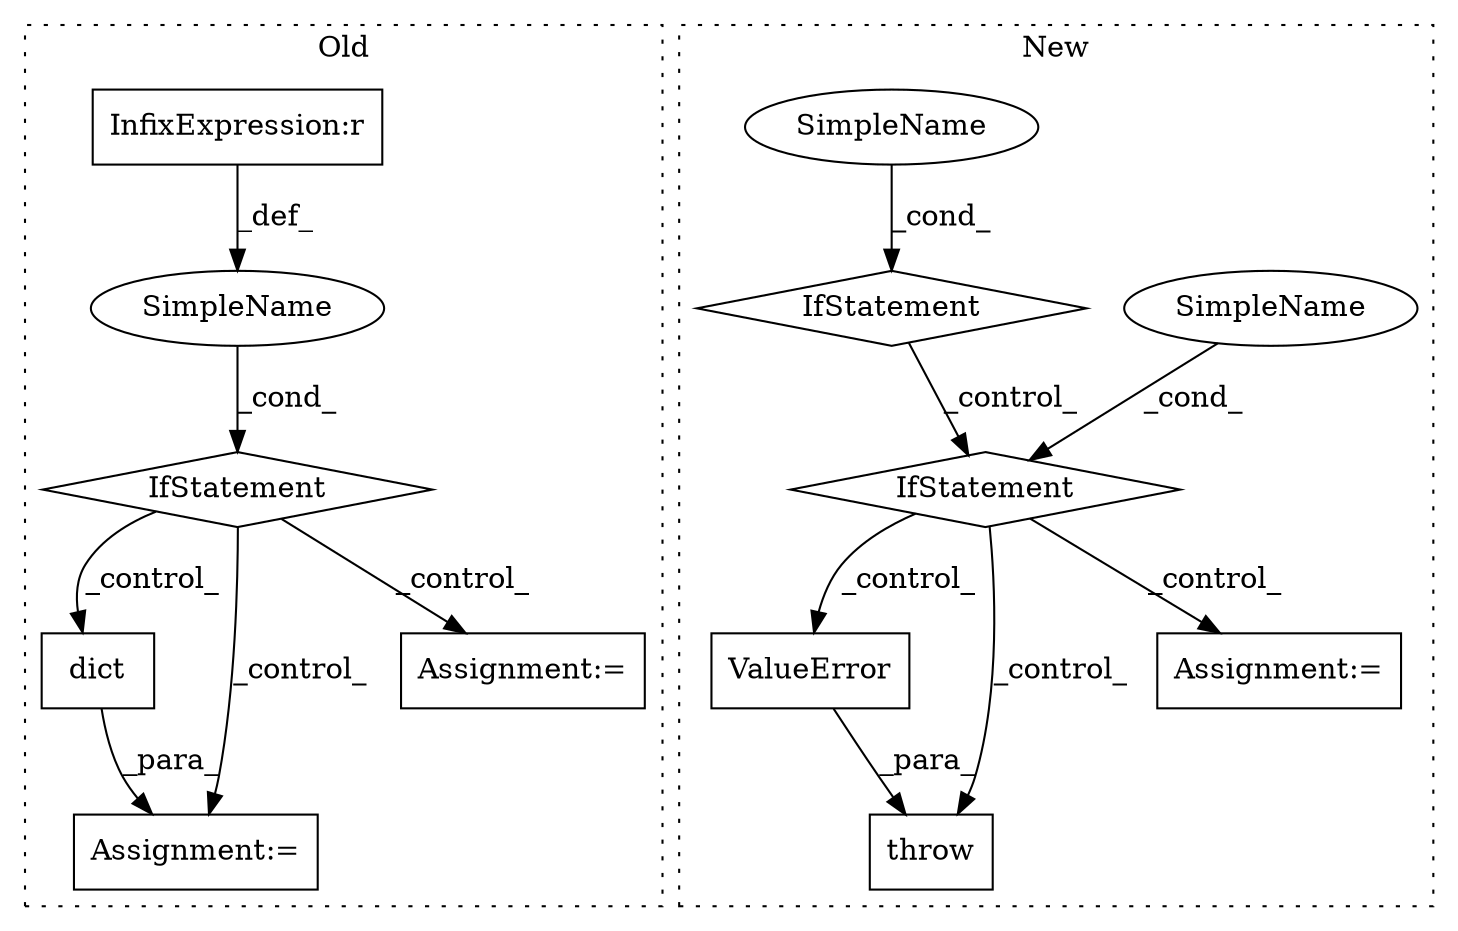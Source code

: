 digraph G {
subgraph cluster0 {
1 [label="dict" a="32" s="7774,7820" l="5,1" shape="box"];
9 [label="IfStatement" a="25" s="7453,7512" l="4,2" shape="diamond"];
10 [label="SimpleName" a="42" s="" l="" shape="ellipse"];
11 [label="InfixExpression:r" a="27" s="7507" l="4" shape="box"];
12 [label="Assignment:=" a="7" s="7773" l="1" shape="box"];
13 [label="Assignment:=" a="7" s="7738" l="1" shape="box"];
label = "Old";
style="dotted";
}
subgraph cluster1 {
2 [label="ValueError" a="32" s="7872,7921" l="11,1" shape="box"];
3 [label="throw" a="53" s="7866" l="6" shape="box"];
4 [label="IfStatement" a="25" s="7700,7856" l="4,2" shape="diamond"];
5 [label="SimpleName" a="42" s="" l="" shape="ellipse"];
6 [label="IfStatement" a="25" s="7556,7607" l="4,2" shape="diamond"];
7 [label="SimpleName" a="42" s="" l="" shape="ellipse"];
8 [label="Assignment:=" a="7" s="7945" l="1" shape="box"];
label = "New";
style="dotted";
}
1 -> 12 [label="_para_"];
2 -> 3 [label="_para_"];
4 -> 2 [label="_control_"];
4 -> 3 [label="_control_"];
4 -> 8 [label="_control_"];
5 -> 4 [label="_cond_"];
6 -> 4 [label="_control_"];
7 -> 6 [label="_cond_"];
9 -> 12 [label="_control_"];
9 -> 1 [label="_control_"];
9 -> 13 [label="_control_"];
10 -> 9 [label="_cond_"];
11 -> 10 [label="_def_"];
}